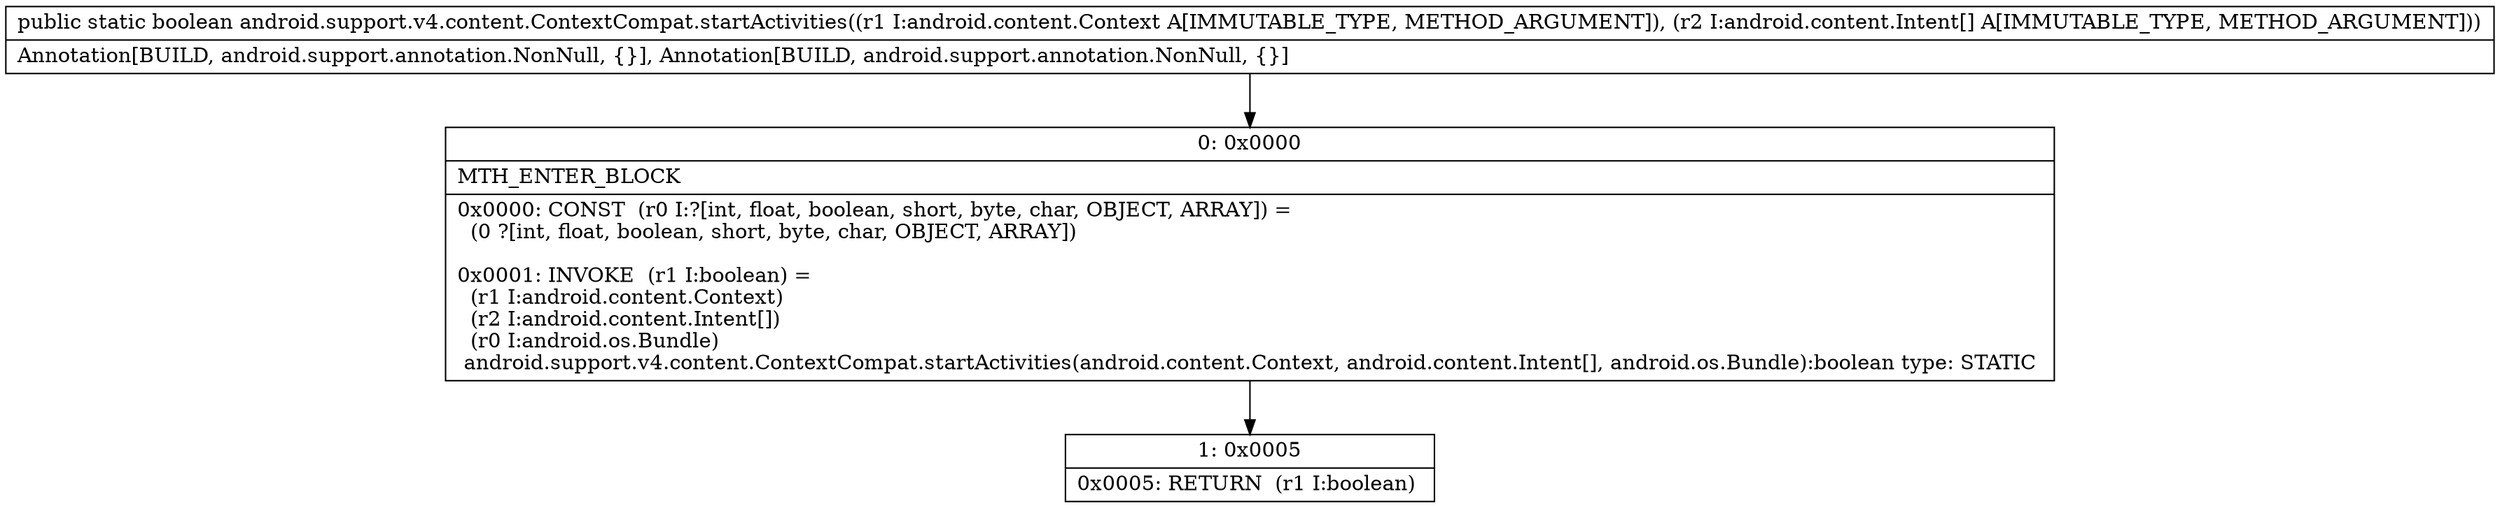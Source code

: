 digraph "CFG forandroid.support.v4.content.ContextCompat.startActivities(Landroid\/content\/Context;[Landroid\/content\/Intent;)Z" {
Node_0 [shape=record,label="{0\:\ 0x0000|MTH_ENTER_BLOCK\l|0x0000: CONST  (r0 I:?[int, float, boolean, short, byte, char, OBJECT, ARRAY]) = \l  (0 ?[int, float, boolean, short, byte, char, OBJECT, ARRAY])\l \l0x0001: INVOKE  (r1 I:boolean) = \l  (r1 I:android.content.Context)\l  (r2 I:android.content.Intent[])\l  (r0 I:android.os.Bundle)\l android.support.v4.content.ContextCompat.startActivities(android.content.Context, android.content.Intent[], android.os.Bundle):boolean type: STATIC \l}"];
Node_1 [shape=record,label="{1\:\ 0x0005|0x0005: RETURN  (r1 I:boolean) \l}"];
MethodNode[shape=record,label="{public static boolean android.support.v4.content.ContextCompat.startActivities((r1 I:android.content.Context A[IMMUTABLE_TYPE, METHOD_ARGUMENT]), (r2 I:android.content.Intent[] A[IMMUTABLE_TYPE, METHOD_ARGUMENT]))  | Annotation[BUILD, android.support.annotation.NonNull, \{\}], Annotation[BUILD, android.support.annotation.NonNull, \{\}]\l}"];
MethodNode -> Node_0;
Node_0 -> Node_1;
}

